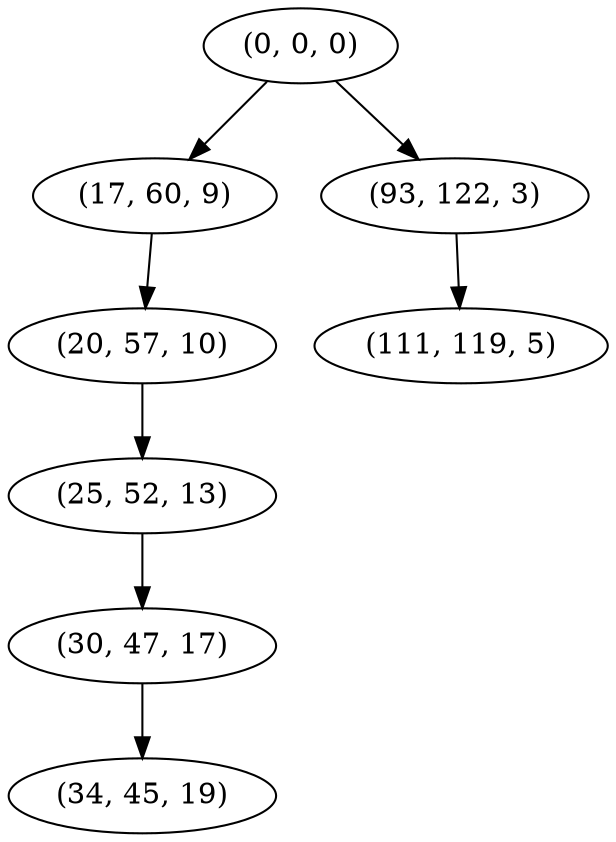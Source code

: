 digraph tree {
    "(0, 0, 0)";
    "(17, 60, 9)";
    "(20, 57, 10)";
    "(25, 52, 13)";
    "(30, 47, 17)";
    "(34, 45, 19)";
    "(93, 122, 3)";
    "(111, 119, 5)";
    "(0, 0, 0)" -> "(17, 60, 9)";
    "(0, 0, 0)" -> "(93, 122, 3)";
    "(17, 60, 9)" -> "(20, 57, 10)";
    "(20, 57, 10)" -> "(25, 52, 13)";
    "(25, 52, 13)" -> "(30, 47, 17)";
    "(30, 47, 17)" -> "(34, 45, 19)";
    "(93, 122, 3)" -> "(111, 119, 5)";
}
